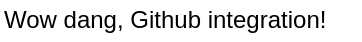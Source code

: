 <mxfile version="11.2.8" type="github" pages="1"><diagram id="JnjrFpGe7CZ5HfgM1_IY" name="Page-1"><mxGraphModel dx="850" dy="691" grid="1" gridSize="10" guides="1" tooltips="1" connect="1" arrows="1" fold="1" page="1" pageScale="1" pageWidth="850" pageHeight="1100" math="0" shadow="0"><root><mxCell id="0"/><mxCell id="1" parent="0"/><mxCell id="NeAtxIDGXkxhVI3iZkeN-1" value="Wow dang, Github integration!" style="text;html=1;resizable=0;points=[];autosize=1;align=left;verticalAlign=top;spacingTop=-4;" vertex="1" parent="1"><mxGeometry x="41" y="200" width="180" height="20" as="geometry"/></mxCell></root></mxGraphModel></diagram></mxfile>